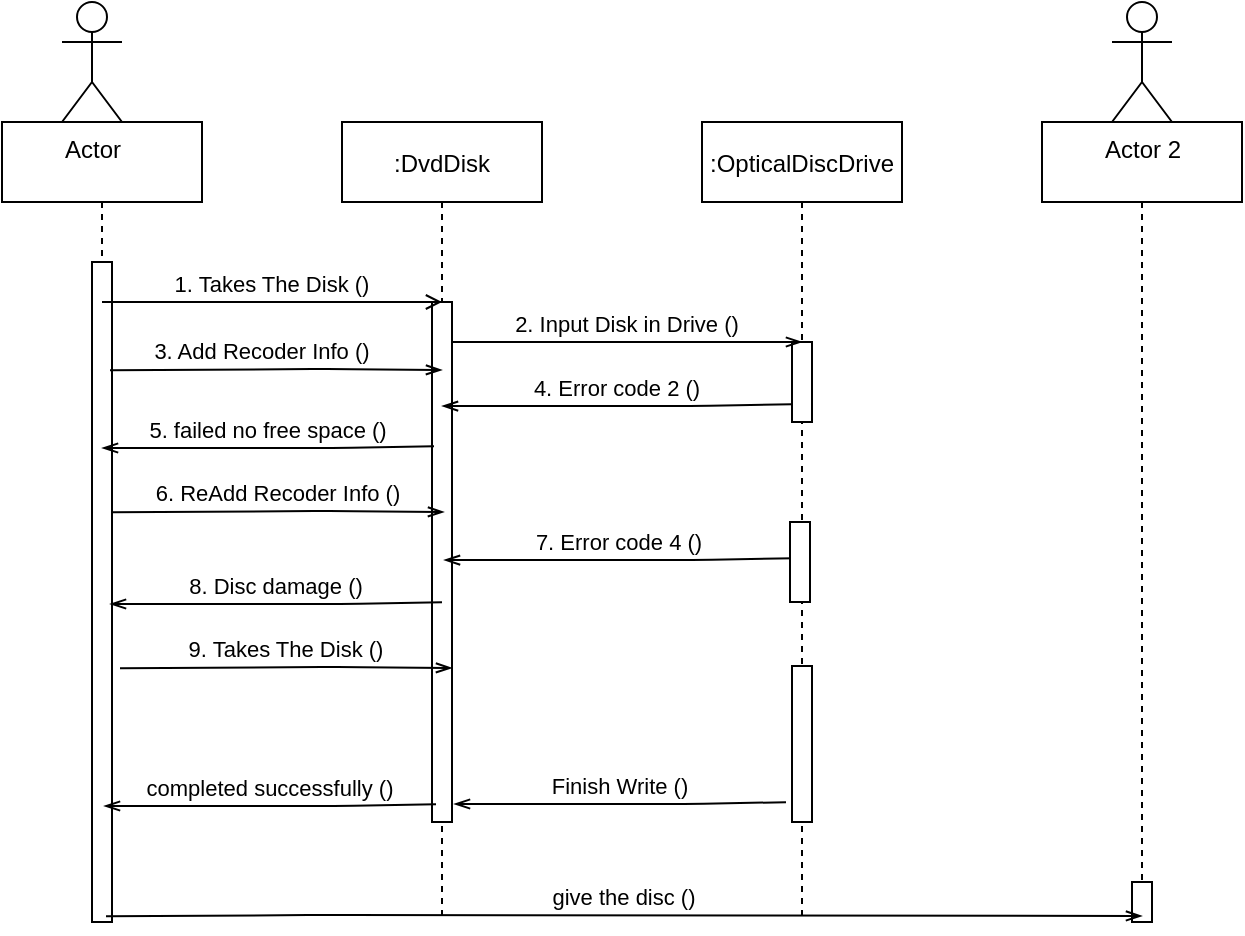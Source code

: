 <mxfile version="15.0.6" type="github">
  <diagram id="kgpKYQtTHZ0yAKxKKP6v" name="Page-1">
    <mxGraphModel dx="1422" dy="737" grid="1" gridSize="10" guides="1" tooltips="1" connect="1" arrows="1" fold="1" page="1" pageScale="1" pageWidth="850" pageHeight="1100" math="0" shadow="0">
      <root>
        <mxCell id="0" />
        <mxCell id="1" parent="0" />
        <mxCell id="zdOm7Ws3kbpws4WN7t2Z-17" value="" style="shape=umlLifeline;perimeter=lifelinePerimeter;container=1;collapsible=0;recursiveResize=0;rounded=0;shadow=0;strokeWidth=1;" vertex="1" parent="1">
          <mxGeometry x="30" y="190" width="100" height="400" as="geometry" />
        </mxCell>
        <mxCell id="3nuBFxr9cyL0pnOWT2aG-1" value=":DvdDisk" style="shape=umlLifeline;perimeter=lifelinePerimeter;container=1;collapsible=0;recursiveResize=0;rounded=0;shadow=0;strokeWidth=1;" parent="1" vertex="1">
          <mxGeometry x="200" y="190" width="100" height="400" as="geometry" />
        </mxCell>
        <mxCell id="3nuBFxr9cyL0pnOWT2aG-5" value=":OpticalDiscDrive" style="shape=umlLifeline;perimeter=lifelinePerimeter;container=1;collapsible=0;recursiveResize=0;rounded=0;shadow=0;strokeWidth=1;" parent="1" vertex="1">
          <mxGeometry x="380" y="190" width="100" height="400" as="geometry" />
        </mxCell>
        <mxCell id="3nuBFxr9cyL0pnOWT2aG-6" value="" style="points=[];perimeter=orthogonalPerimeter;rounded=0;shadow=0;strokeWidth=1;" parent="3nuBFxr9cyL0pnOWT2aG-5" vertex="1">
          <mxGeometry x="45" y="110" width="10" height="40" as="geometry" />
        </mxCell>
        <mxCell id="zdOm7Ws3kbpws4WN7t2Z-5" value="Actor" style="shape=umlActor;verticalLabelPosition=bottom;verticalAlign=top;html=1;outlineConnect=0;" vertex="1" parent="1">
          <mxGeometry x="60" y="130" width="30" height="60" as="geometry" />
        </mxCell>
        <mxCell id="zdOm7Ws3kbpws4WN7t2Z-8" value="" style="points=[];perimeter=orthogonalPerimeter;rounded=0;shadow=0;strokeWidth=1;" vertex="1" parent="1">
          <mxGeometry x="75" y="260" width="10" height="330" as="geometry" />
        </mxCell>
        <mxCell id="3nuBFxr9cyL0pnOWT2aG-2" value="" style="points=[];perimeter=orthogonalPerimeter;rounded=0;shadow=0;strokeWidth=1;" parent="1" vertex="1">
          <mxGeometry x="245" y="280" width="10" height="260" as="geometry" />
        </mxCell>
        <mxCell id="zdOm7Ws3kbpws4WN7t2Z-21" value="1. Takes The Disk ()" style="verticalAlign=bottom;endArrow=open;shadow=0;strokeWidth=1;endFill=0;" edge="1" parent="1" source="zdOm7Ws3kbpws4WN7t2Z-17">
          <mxGeometry relative="1" as="geometry">
            <mxPoint x="130" y="280" as="sourcePoint" />
            <mxPoint x="250" y="280" as="targetPoint" />
          </mxGeometry>
        </mxCell>
        <mxCell id="zdOm7Ws3kbpws4WN7t2Z-22" value="2. Input Disk in Drive ()" style="verticalAlign=bottom;endArrow=openThin;shadow=0;strokeWidth=1;endFill=0;" edge="1" parent="1">
          <mxGeometry relative="1" as="geometry">
            <mxPoint x="255" y="300" as="sourcePoint" />
            <mxPoint x="430" y="300" as="targetPoint" />
          </mxGeometry>
        </mxCell>
        <mxCell id="zdOm7Ws3kbpws4WN7t2Z-23" value="3. Add Recoder Info ()" style="verticalAlign=bottom;endArrow=openThin;shadow=0;strokeWidth=1;exitX=0.9;exitY=0.267;exitDx=0;exitDy=0;exitPerimeter=0;endFill=0;" edge="1" parent="1">
          <mxGeometry x="-0.084" relative="1" as="geometry">
            <mxPoint x="84" y="314.1" as="sourcePoint" />
            <mxPoint x="250" y="314" as="targetPoint" />
            <Array as="points">
              <mxPoint x="195" y="313.5" />
            </Array>
            <mxPoint as="offset" />
          </mxGeometry>
        </mxCell>
        <mxCell id="zdOm7Ws3kbpws4WN7t2Z-27" value="" style="shape=umlLifeline;perimeter=lifelinePerimeter;container=1;collapsible=0;recursiveResize=0;rounded=0;shadow=0;strokeWidth=1;" vertex="1" parent="1">
          <mxGeometry x="550" y="190" width="100" height="400" as="geometry" />
        </mxCell>
        <mxCell id="zdOm7Ws3kbpws4WN7t2Z-28" value="Actor 2" style="shape=umlActor;verticalLabelPosition=bottom;verticalAlign=top;html=1;outlineConnect=0;" vertex="1" parent="1">
          <mxGeometry x="585" y="130" width="30" height="60" as="geometry" />
        </mxCell>
        <mxCell id="zdOm7Ws3kbpws4WN7t2Z-30" value="5. failed no free space ()" style="verticalAlign=bottom;endArrow=openThin;shadow=0;strokeWidth=1;exitX=0.1;exitY=0.354;exitDx=0;exitDy=0;exitPerimeter=0;entryX=0.5;entryY=0.4;entryDx=0;entryDy=0;entryPerimeter=0;endFill=0;" edge="1" parent="1">
          <mxGeometry relative="1" as="geometry">
            <mxPoint x="246" y="352.12" as="sourcePoint" />
            <mxPoint x="80" y="353" as="targetPoint" />
            <Array as="points">
              <mxPoint x="195" y="353" />
            </Array>
          </mxGeometry>
        </mxCell>
        <mxCell id="zdOm7Ws3kbpws4WN7t2Z-32" value="6. ReAdd Recoder Info ()" style="verticalAlign=bottom;endArrow=openThin;shadow=0;strokeWidth=1;exitX=0.9;exitY=0.267;exitDx=0;exitDy=0;exitPerimeter=0;endFill=0;" edge="1" parent="1">
          <mxGeometry relative="1" as="geometry">
            <mxPoint x="85" y="385.1" as="sourcePoint" />
            <mxPoint x="251" y="385" as="targetPoint" />
            <Array as="points">
              <mxPoint x="196" y="384.5" />
            </Array>
          </mxGeometry>
        </mxCell>
        <mxCell id="zdOm7Ws3kbpws4WN7t2Z-33" value="completed successfully ()" style="verticalAlign=bottom;endArrow=openThin;shadow=0;strokeWidth=1;exitX=0.1;exitY=0.354;exitDx=0;exitDy=0;exitPerimeter=0;entryX=0.5;entryY=0.4;entryDx=0;entryDy=0;entryPerimeter=0;endFill=0;" edge="1" parent="1">
          <mxGeometry relative="1" as="geometry">
            <mxPoint x="247" y="531.12" as="sourcePoint" />
            <mxPoint x="81" y="532" as="targetPoint" />
            <Array as="points">
              <mxPoint x="196" y="532" />
            </Array>
          </mxGeometry>
        </mxCell>
        <mxCell id="zdOm7Ws3kbpws4WN7t2Z-34" value="Finish Write ()" style="verticalAlign=bottom;endArrow=openThin;shadow=0;strokeWidth=1;exitX=0.1;exitY=0.354;exitDx=0;exitDy=0;exitPerimeter=0;entryX=0.5;entryY=0.4;entryDx=0;entryDy=0;entryPerimeter=0;endFill=0;" edge="1" parent="1">
          <mxGeometry relative="1" as="geometry">
            <mxPoint x="422" y="530.12" as="sourcePoint" />
            <mxPoint x="256" y="531" as="targetPoint" />
            <Array as="points">
              <mxPoint x="371" y="531" />
            </Array>
          </mxGeometry>
        </mxCell>
        <mxCell id="zdOm7Ws3kbpws4WN7t2Z-36" value="" style="points=[];perimeter=orthogonalPerimeter;rounded=0;shadow=0;strokeWidth=1;" vertex="1" parent="1">
          <mxGeometry x="595" y="570" width="10" height="20" as="geometry" />
        </mxCell>
        <mxCell id="zdOm7Ws3kbpws4WN7t2Z-35" value="give the disc ()" style="verticalAlign=bottom;endArrow=openThin;shadow=0;strokeWidth=1;exitX=0.9;exitY=0.267;exitDx=0;exitDy=0;exitPerimeter=0;endFill=0;" edge="1" parent="1">
          <mxGeometry relative="1" as="geometry">
            <mxPoint x="82" y="587.1" as="sourcePoint" />
            <mxPoint x="600" y="587" as="targetPoint" />
            <Array as="points">
              <mxPoint x="193" y="586.5" />
            </Array>
          </mxGeometry>
        </mxCell>
        <mxCell id="zdOm7Ws3kbpws4WN7t2Z-37" value="4. Error code 2 ()" style="verticalAlign=bottom;endArrow=openThin;shadow=0;strokeWidth=1;exitX=0.1;exitY=0.354;exitDx=0;exitDy=0;exitPerimeter=0;entryX=0.5;entryY=0.231;entryDx=0;entryDy=0;entryPerimeter=0;endFill=0;" edge="1" parent="1">
          <mxGeometry relative="1" as="geometry">
            <mxPoint x="425" y="331.12" as="sourcePoint" />
            <mxPoint x="250" y="332.06" as="targetPoint" />
            <Array as="points">
              <mxPoint x="374" y="332" />
            </Array>
          </mxGeometry>
        </mxCell>
        <mxCell id="zdOm7Ws3kbpws4WN7t2Z-38" value="7. Error code 4 ()" style="verticalAlign=bottom;endArrow=openThin;shadow=0;strokeWidth=1;exitX=0.1;exitY=0.354;exitDx=0;exitDy=0;exitPerimeter=0;entryX=0.5;entryY=0.231;entryDx=0;entryDy=0;entryPerimeter=0;endFill=0;" edge="1" parent="1">
          <mxGeometry relative="1" as="geometry">
            <mxPoint x="426" y="408.12" as="sourcePoint" />
            <mxPoint x="251" y="409.06" as="targetPoint" />
            <Array as="points">
              <mxPoint x="375" y="409" />
            </Array>
          </mxGeometry>
        </mxCell>
        <mxCell id="zdOm7Ws3kbpws4WN7t2Z-39" value="8. Disc damage ()" style="verticalAlign=bottom;endArrow=openThin;shadow=0;strokeWidth=1;exitX=0.1;exitY=0.354;exitDx=0;exitDy=0;exitPerimeter=0;entryX=0.5;entryY=0.4;entryDx=0;entryDy=0;entryPerimeter=0;endFill=0;" edge="1" parent="1">
          <mxGeometry relative="1" as="geometry">
            <mxPoint x="250" y="430.12" as="sourcePoint" />
            <mxPoint x="84" y="431" as="targetPoint" />
            <Array as="points">
              <mxPoint x="199" y="431" />
            </Array>
          </mxGeometry>
        </mxCell>
        <mxCell id="zdOm7Ws3kbpws4WN7t2Z-40" value="9. Takes The Disk ()" style="verticalAlign=bottom;endArrow=openThin;shadow=0;strokeWidth=1;exitX=0.9;exitY=0.267;exitDx=0;exitDy=0;exitPerimeter=0;endFill=0;" edge="1" parent="1">
          <mxGeometry relative="1" as="geometry">
            <mxPoint x="89" y="463.1" as="sourcePoint" />
            <mxPoint x="255" y="463" as="targetPoint" />
            <Array as="points">
              <mxPoint x="200" y="462.5" />
            </Array>
          </mxGeometry>
        </mxCell>
        <mxCell id="zdOm7Ws3kbpws4WN7t2Z-41" value="" style="points=[];perimeter=orthogonalPerimeter;rounded=0;shadow=0;strokeWidth=1;" vertex="1" parent="1">
          <mxGeometry x="424" y="390" width="10" height="40" as="geometry" />
        </mxCell>
        <mxCell id="zdOm7Ws3kbpws4WN7t2Z-42" value="" style="points=[];perimeter=orthogonalPerimeter;rounded=0;shadow=0;strokeWidth=1;" vertex="1" parent="1">
          <mxGeometry x="425" y="462" width="10" height="78" as="geometry" />
        </mxCell>
      </root>
    </mxGraphModel>
  </diagram>
</mxfile>
